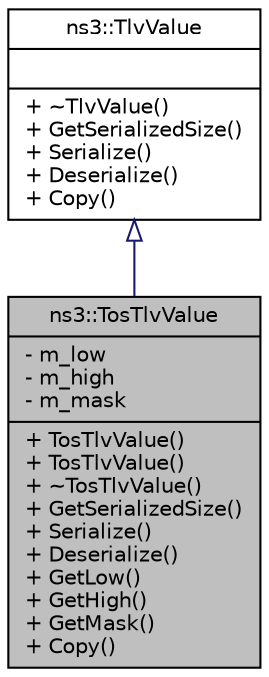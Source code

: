 digraph "ns3::TosTlvValue"
{
  edge [fontname="Helvetica",fontsize="10",labelfontname="Helvetica",labelfontsize="10"];
  node [fontname="Helvetica",fontsize="10",shape=record];
  Node1 [label="{ns3::TosTlvValue\n|- m_low\l- m_high\l- m_mask\l|+ TosTlvValue()\l+ TosTlvValue()\l+ ~TosTlvValue()\l+ GetSerializedSize()\l+ Serialize()\l+ Deserialize()\l+ GetLow()\l+ GetHigh()\l+ GetMask()\l+ Copy()\l}",height=0.2,width=0.4,color="black", fillcolor="grey75", style="filled", fontcolor="black"];
  Node2 -> Node1 [dir="back",color="midnightblue",fontsize="10",style="solid",arrowtail="onormal"];
  Node2 [label="{ns3::TlvValue\n||+ ~TlvValue()\l+ GetSerializedSize()\l+ Serialize()\l+ Deserialize()\l+ Copy()\l}",height=0.2,width=0.4,color="black", fillcolor="white", style="filled",URL="$d0/de1/classns3_1_1TlvValue.html"];
}

